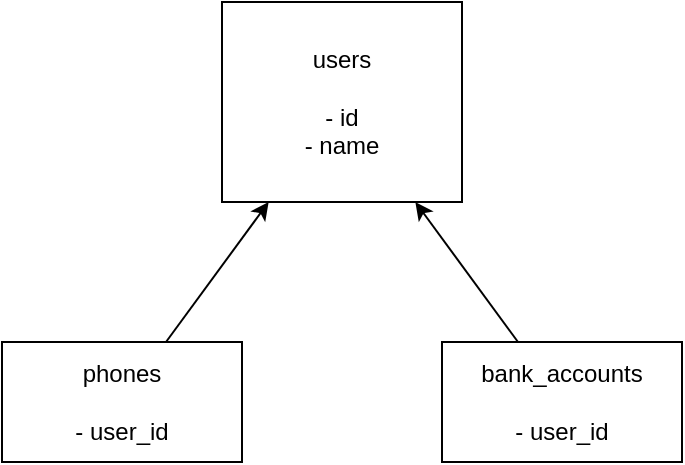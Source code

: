 <mxfile version="21.6.1" type="github">
  <diagram name="ページ1" id="xwieQ8OmtwnucT-wFw41">
    <mxGraphModel dx="972" dy="772" grid="1" gridSize="10" guides="1" tooltips="1" connect="1" arrows="1" fold="1" page="1" pageScale="1" pageWidth="827" pageHeight="1169" math="0" shadow="0">
      <root>
        <mxCell id="0" />
        <mxCell id="1" parent="0" />
        <mxCell id="QlMEVpn3lmxcFy2L6wsP-1" value="users&lt;br&gt;&lt;br&gt;- id&lt;br&gt;- name" style="rounded=0;whiteSpace=wrap;html=1;" parent="1" vertex="1">
          <mxGeometry x="220" y="140" width="120" height="100" as="geometry" />
        </mxCell>
        <mxCell id="JBNGJu1-4gIMe9xt3pvD-2" value="" style="rounded=0;orthogonalLoop=1;jettySize=auto;html=1;" parent="1" source="JBNGJu1-4gIMe9xt3pvD-1" target="QlMEVpn3lmxcFy2L6wsP-1" edge="1">
          <mxGeometry relative="1" as="geometry" />
        </mxCell>
        <mxCell id="JBNGJu1-4gIMe9xt3pvD-1" value="phones&lt;br&gt;&lt;br&gt;- user_id&lt;br&gt;" style="rounded=0;whiteSpace=wrap;html=1;" parent="1" vertex="1">
          <mxGeometry x="110" y="310" width="120" height="60" as="geometry" />
        </mxCell>
        <mxCell id="Acmqzsl1C02JlAo9vbEp-2" value="" style="rounded=0;orthogonalLoop=1;jettySize=auto;html=1;" edge="1" parent="1" source="Acmqzsl1C02JlAo9vbEp-1" target="QlMEVpn3lmxcFy2L6wsP-1">
          <mxGeometry relative="1" as="geometry" />
        </mxCell>
        <mxCell id="Acmqzsl1C02JlAo9vbEp-1" value="bank_accounts&lt;br&gt;&lt;br&gt;- user_id&lt;br&gt;" style="rounded=0;whiteSpace=wrap;html=1;" vertex="1" parent="1">
          <mxGeometry x="330" y="310" width="120" height="60" as="geometry" />
        </mxCell>
      </root>
    </mxGraphModel>
  </diagram>
</mxfile>
